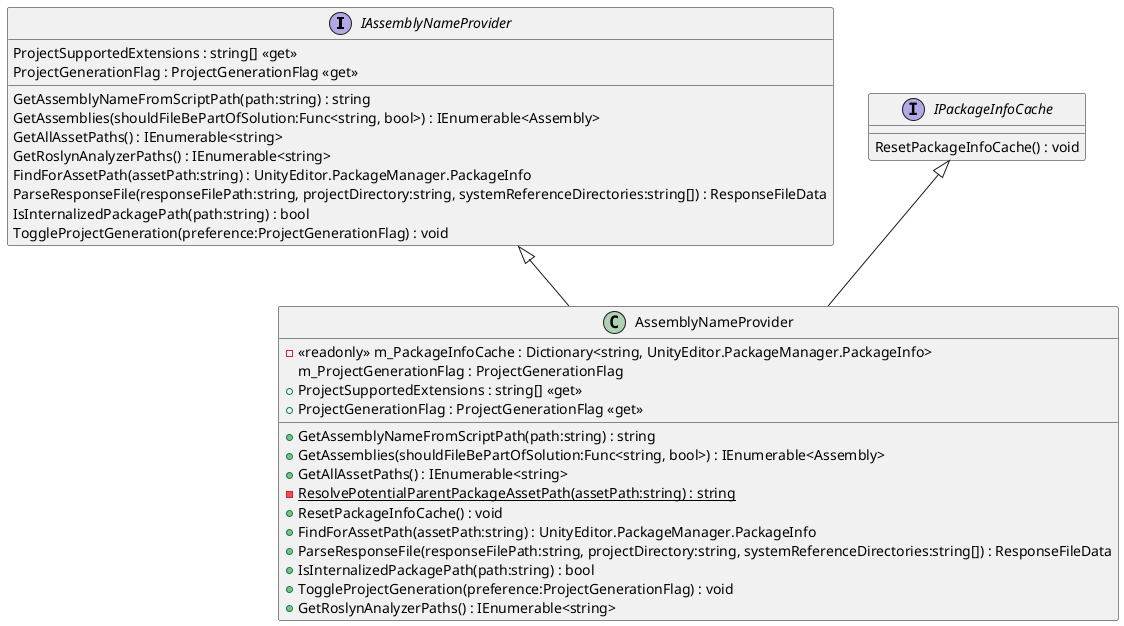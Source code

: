 @startuml
interface IAssemblyNameProvider {
    ProjectSupportedExtensions : string[] <<get>>
    ProjectGenerationFlag : ProjectGenerationFlag <<get>>
    GetAssemblyNameFromScriptPath(path:string) : string
    GetAssemblies(shouldFileBePartOfSolution:Func<string, bool>) : IEnumerable<Assembly>
    GetAllAssetPaths() : IEnumerable<string>
    GetRoslynAnalyzerPaths() : IEnumerable<string>
    FindForAssetPath(assetPath:string) : UnityEditor.PackageManager.PackageInfo
    ParseResponseFile(responseFilePath:string, projectDirectory:string, systemReferenceDirectories:string[]) : ResponseFileData
    IsInternalizedPackagePath(path:string) : bool
    ToggleProjectGeneration(preference:ProjectGenerationFlag) : void
}
interface IPackageInfoCache {
    ResetPackageInfoCache() : void
}
class AssemblyNameProvider {
    - <<readonly>> m_PackageInfoCache : Dictionary<string, UnityEditor.PackageManager.PackageInfo>
    m_ProjectGenerationFlag : ProjectGenerationFlag
    + ProjectSupportedExtensions : string[] <<get>>
    + ProjectGenerationFlag : ProjectGenerationFlag <<get>>
    + GetAssemblyNameFromScriptPath(path:string) : string
    + GetAssemblies(shouldFileBePartOfSolution:Func<string, bool>) : IEnumerable<Assembly>
    + GetAllAssetPaths() : IEnumerable<string>
    - {static} ResolvePotentialParentPackageAssetPath(assetPath:string) : string
    + ResetPackageInfoCache() : void
    + FindForAssetPath(assetPath:string) : UnityEditor.PackageManager.PackageInfo
    + ParseResponseFile(responseFilePath:string, projectDirectory:string, systemReferenceDirectories:string[]) : ResponseFileData
    + IsInternalizedPackagePath(path:string) : bool
    + ToggleProjectGeneration(preference:ProjectGenerationFlag) : void
    + GetRoslynAnalyzerPaths() : IEnumerable<string>
}
IAssemblyNameProvider <|-- AssemblyNameProvider
IPackageInfoCache <|-- AssemblyNameProvider
@enduml
